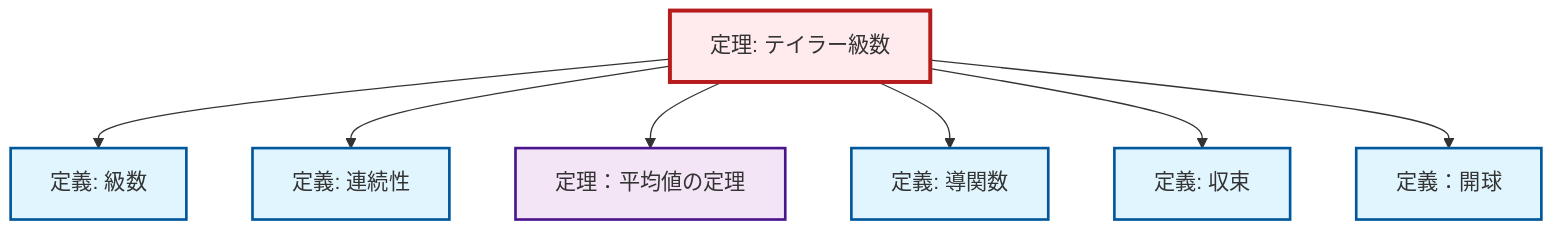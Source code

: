 graph TD
    classDef definition fill:#e1f5fe,stroke:#01579b,stroke-width:2px
    classDef theorem fill:#f3e5f5,stroke:#4a148c,stroke-width:2px
    classDef axiom fill:#fff3e0,stroke:#e65100,stroke-width:2px
    classDef example fill:#e8f5e9,stroke:#1b5e20,stroke-width:2px
    classDef current fill:#ffebee,stroke:#b71c1c,stroke-width:3px
    thm-mean-value["定理：平均値の定理"]:::theorem
    def-continuity["定義: 連続性"]:::definition
    def-open-ball["定義：開球"]:::definition
    def-derivative["定義: 導関数"]:::definition
    def-series["定義: 級数"]:::definition
    def-convergence["定義: 収束"]:::definition
    thm-taylor-series["定理: テイラー級数"]:::theorem
    thm-taylor-series --> def-series
    thm-taylor-series --> def-continuity
    thm-taylor-series --> thm-mean-value
    thm-taylor-series --> def-derivative
    thm-taylor-series --> def-convergence
    thm-taylor-series --> def-open-ball
    class thm-taylor-series current